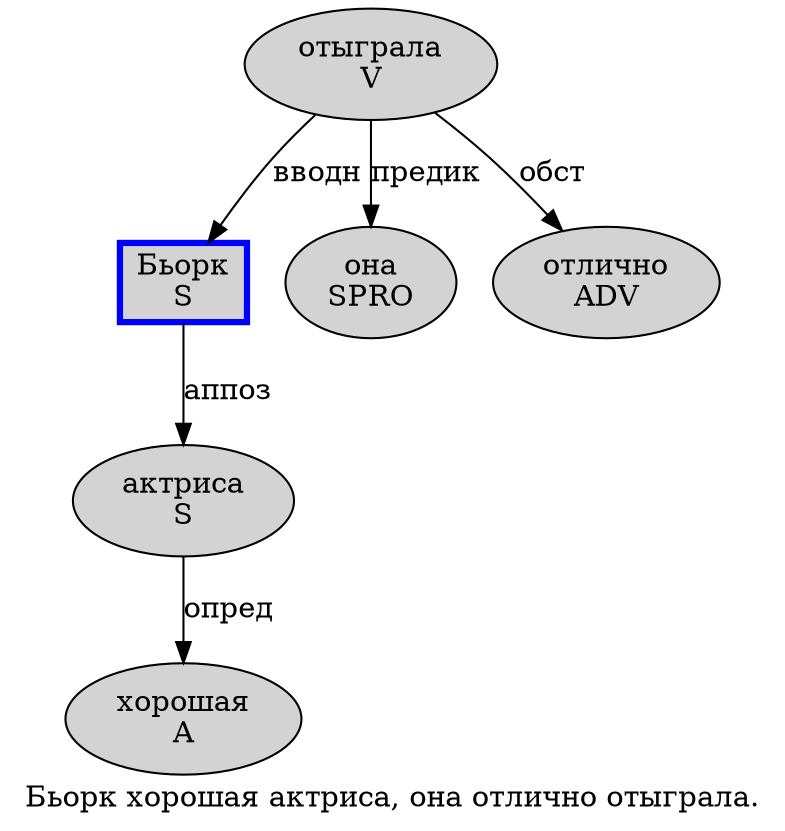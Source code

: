digraph SENTENCE_1341 {
	graph [label="Бьорк хорошая актриса, она отлично отыграла."]
	node [style=filled]
		0 [label="Бьорк
S" color=blue fillcolor=lightgray penwidth=3 shape=box]
		1 [label="хорошая
A" color="" fillcolor=lightgray penwidth=1 shape=ellipse]
		2 [label="актриса
S" color="" fillcolor=lightgray penwidth=1 shape=ellipse]
		4 [label="она
SPRO" color="" fillcolor=lightgray penwidth=1 shape=ellipse]
		5 [label="отлично
ADV" color="" fillcolor=lightgray penwidth=1 shape=ellipse]
		6 [label="отыграла
V" color="" fillcolor=lightgray penwidth=1 shape=ellipse]
			2 -> 1 [label="опред"]
			0 -> 2 [label="аппоз"]
			6 -> 0 [label="вводн"]
			6 -> 4 [label="предик"]
			6 -> 5 [label="обст"]
}